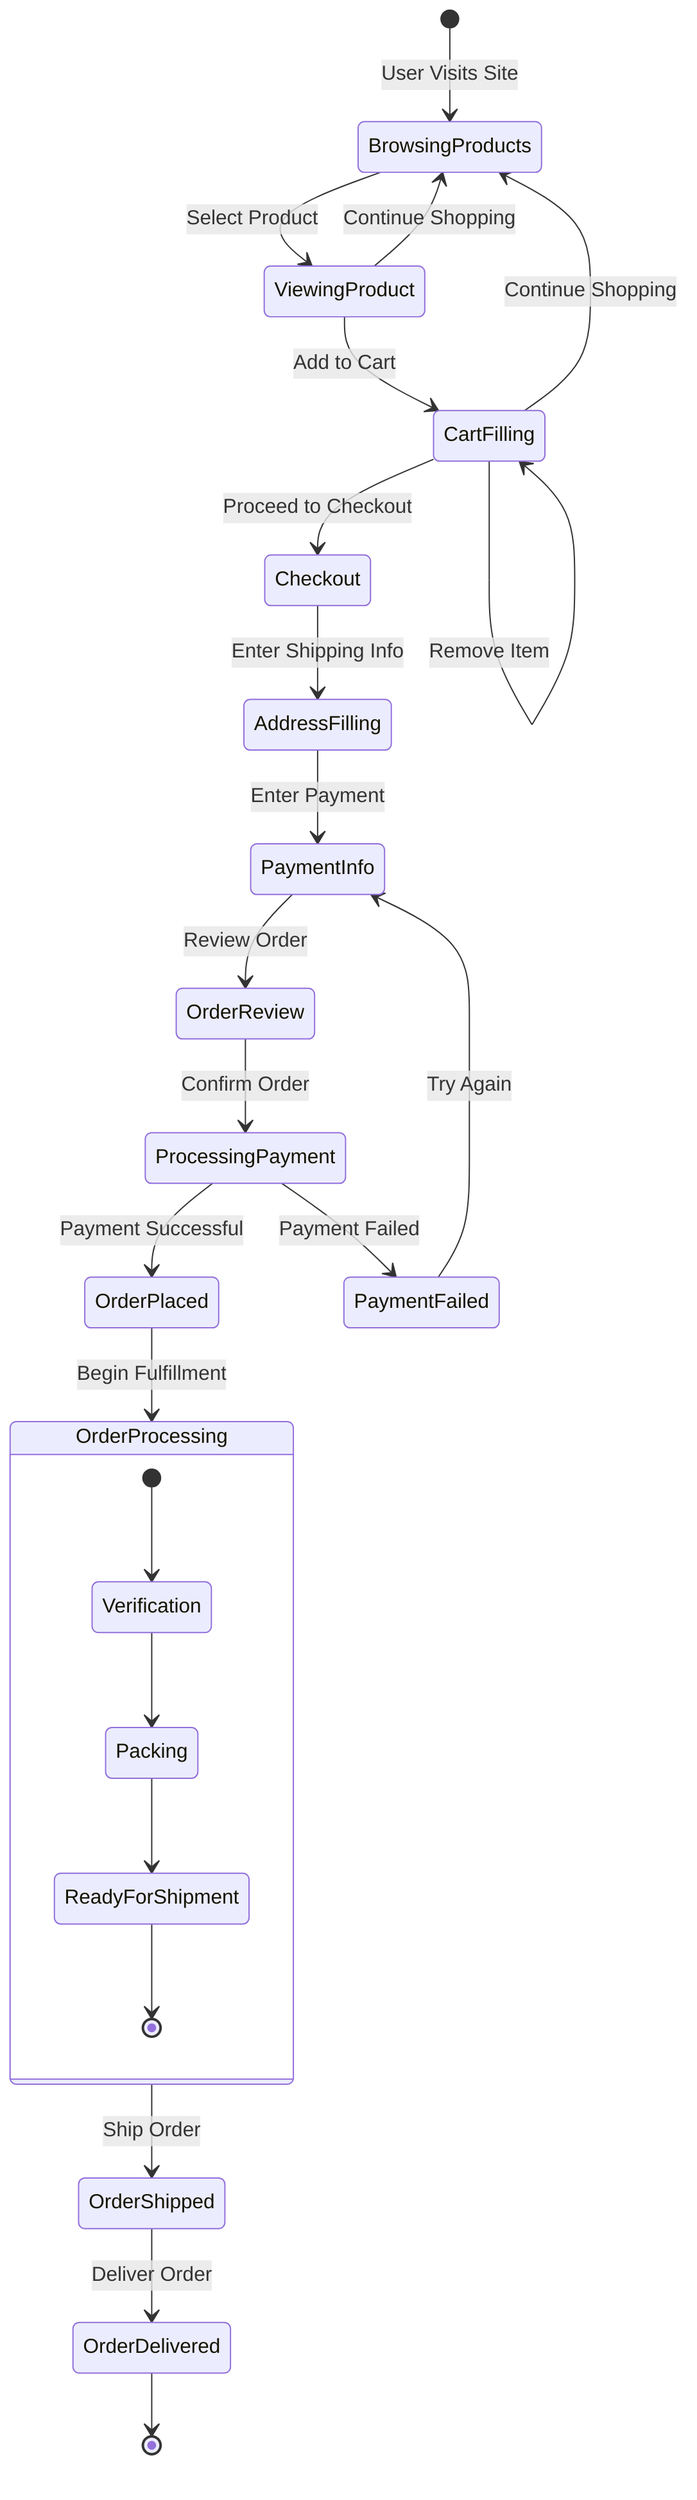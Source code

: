 stateDiagram-v2
    [*] --> BrowsingProducts: User Visits Site
    
    BrowsingProducts --> ViewingProduct: Select Product
    ViewingProduct --> BrowsingProducts: Continue Shopping
    ViewingProduct --> CartFilling: Add to Cart
    
    CartFilling --> CartFilling: Add More Items
    CartFilling --> CartFilling: Update Quantity
    CartFilling --> CartFilling: Remove Item
    CartFilling --> BrowsingProducts: Continue Shopping
    CartFilling --> Checkout: Proceed to Checkout
    
    Checkout --> AddressFilling: Enter Shipping Info
    AddressFilling --> PaymentInfo: Enter Payment
    PaymentInfo --> OrderReview: Review Order
    OrderReview --> ProcessingPayment: Confirm Order
    
    ProcessingPayment --> OrderPlaced: Payment Successful
    ProcessingPayment --> PaymentFailed: Payment Failed
    PaymentFailed --> PaymentInfo: Try Again
    
    OrderPlaced --> OrderProcessing: Begin Fulfillment
    OrderProcessing --> OrderShipped: Ship Order
    OrderShipped --> OrderDelivered: Deliver Order
    OrderDelivered --> [*]
    
    state OrderProcessing {
        [*] --> Verification
        Verification --> Packing
        Packing --> ReadyForShipment
        ReadyForShipment --> [*]
    }